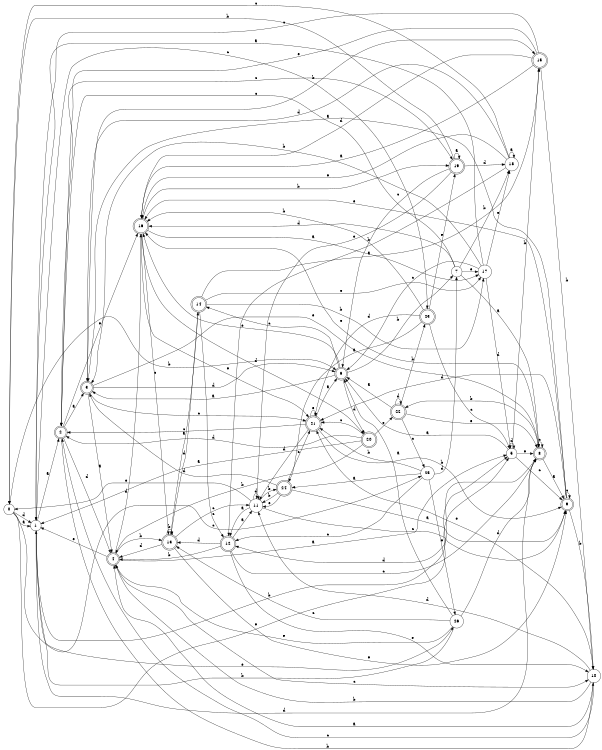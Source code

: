 digraph n22_8 {
__start0 [label="" shape="none"];

rankdir=LR;
size="8,5";

s0 [style="filled", color="black", fillcolor="white" shape="circle", label="0"];
s1 [style="filled", color="black", fillcolor="white" shape="circle", label="1"];
s2 [style="rounded,filled", color="black", fillcolor="white" shape="doublecircle", label="2"];
s3 [style="rounded,filled", color="black", fillcolor="white" shape="doublecircle", label="3"];
s4 [style="rounded,filled", color="black", fillcolor="white" shape="doublecircle", label="4"];
s5 [style="filled", color="black", fillcolor="white" shape="circle", label="5"];
s6 [style="rounded,filled", color="black", fillcolor="white" shape="doublecircle", label="6"];
s7 [style="filled", color="black", fillcolor="white" shape="circle", label="7"];
s8 [style="rounded,filled", color="black", fillcolor="white" shape="doublecircle", label="8"];
s9 [style="rounded,filled", color="black", fillcolor="white" shape="doublecircle", label="9"];
s10 [style="filled", color="black", fillcolor="white" shape="circle", label="10"];
s11 [style="filled", color="black", fillcolor="white" shape="circle", label="11"];
s12 [style="rounded,filled", color="black", fillcolor="white" shape="doublecircle", label="12"];
s13 [style="rounded,filled", color="black", fillcolor="white" shape="doublecircle", label="13"];
s14 [style="rounded,filled", color="black", fillcolor="white" shape="doublecircle", label="14"];
s15 [style="rounded,filled", color="black", fillcolor="white" shape="doublecircle", label="15"];
s16 [style="rounded,filled", color="black", fillcolor="white" shape="doublecircle", label="16"];
s17 [style="filled", color="black", fillcolor="white" shape="circle", label="17"];
s18 [style="filled", color="black", fillcolor="white" shape="circle", label="18"];
s19 [style="rounded,filled", color="black", fillcolor="white" shape="doublecircle", label="19"];
s20 [style="rounded,filled", color="black", fillcolor="white" shape="doublecircle", label="20"];
s21 [style="rounded,filled", color="black", fillcolor="white" shape="doublecircle", label="21"];
s22 [style="rounded,filled", color="black", fillcolor="white" shape="doublecircle", label="22"];
s23 [style="rounded,filled", color="black", fillcolor="white" shape="doublecircle", label="23"];
s24 [style="rounded,filled", color="black", fillcolor="white" shape="doublecircle", label="24"];
s25 [style="filled", color="black", fillcolor="white" shape="circle", label="25"];
s26 [style="filled", color="black", fillcolor="white" shape="circle", label="26"];
s0 -> s1 [label="a"];
s0 -> s6 [label="b"];
s0 -> s25 [label="c"];
s0 -> s1 [label="d"];
s0 -> s5 [label="e"];
s1 -> s2 [label="a"];
s1 -> s5 [label="b"];
s1 -> s23 [label="c"];
s1 -> s8 [label="d"];
s1 -> s26 [label="e"];
s2 -> s3 [label="a"];
s2 -> s10 [label="b"];
s2 -> s19 [label="c"];
s2 -> s4 [label="d"];
s2 -> s16 [label="e"];
s3 -> s4 [label="a"];
s3 -> s15 [label="b"];
s3 -> s21 [label="c"];
s3 -> s6 [label="d"];
s3 -> s8 [label="e"];
s4 -> s5 [label="a"];
s4 -> s13 [label="b"];
s4 -> s10 [label="c"];
s4 -> s16 [label="d"];
s4 -> s1 [label="e"];
s5 -> s6 [label="a"];
s5 -> s15 [label="b"];
s5 -> s9 [label="c"];
s5 -> s5 [label="d"];
s5 -> s8 [label="e"];
s6 -> s3 [label="a"];
s6 -> s7 [label="b"];
s6 -> s14 [label="c"];
s6 -> s20 [label="d"];
s6 -> s16 [label="e"];
s7 -> s8 [label="a"];
s7 -> s18 [label="b"];
s7 -> s2 [label="c"];
s7 -> s16 [label="d"];
s7 -> s17 [label="e"];
s8 -> s9 [label="a"];
s8 -> s22 [label="b"];
s8 -> s8 [label="c"];
s8 -> s12 [label="d"];
s8 -> s16 [label="e"];
s9 -> s3 [label="a"];
s9 -> s10 [label="b"];
s9 -> s9 [label="c"];
s9 -> s21 [label="d"];
s9 -> s16 [label="e"];
s10 -> s4 [label="a"];
s10 -> s4 [label="b"];
s10 -> s2 [label="c"];
s10 -> s11 [label="d"];
s10 -> s21 [label="e"];
s11 -> s12 [label="a"];
s11 -> s24 [label="b"];
s11 -> s9 [label="c"];
s11 -> s11 [label="d"];
s11 -> s0 [label="e"];
s12 -> s11 [label="a"];
s12 -> s4 [label="b"];
s12 -> s8 [label="c"];
s12 -> s13 [label="d"];
s12 -> s10 [label="e"];
s13 -> s14 [label="a"];
s13 -> s13 [label="b"];
s13 -> s11 [label="c"];
s13 -> s4 [label="d"];
s13 -> s9 [label="e"];
s14 -> s15 [label="a"];
s14 -> s17 [label="b"];
s14 -> s12 [label="c"];
s14 -> s13 [label="d"];
s14 -> s17 [label="e"];
s15 -> s16 [label="a"];
s15 -> s10 [label="b"];
s15 -> s1 [label="c"];
s15 -> s16 [label="d"];
s15 -> s2 [label="e"];
s16 -> s17 [label="a"];
s16 -> s19 [label="b"];
s16 -> s13 [label="c"];
s16 -> s20 [label="d"];
s16 -> s21 [label="e"];
s17 -> s1 [label="a"];
s17 -> s3 [label="b"];
s17 -> s6 [label="c"];
s17 -> s5 [label="d"];
s17 -> s18 [label="e"];
s18 -> s18 [label="a"];
s18 -> s12 [label="b"];
s18 -> s0 [label="c"];
s18 -> s3 [label="d"];
s18 -> s16 [label="e"];
s19 -> s19 [label="a"];
s19 -> s0 [label="b"];
s19 -> s6 [label="c"];
s19 -> s18 [label="d"];
s19 -> s11 [label="e"];
s20 -> s1 [label="a"];
s20 -> s4 [label="b"];
s20 -> s21 [label="c"];
s20 -> s2 [label="d"];
s20 -> s22 [label="e"];
s21 -> s6 [label="a"];
s21 -> s9 [label="b"];
s21 -> s2 [label="c"];
s21 -> s11 [label="d"];
s21 -> s21 [label="e"];
s22 -> s6 [label="a"];
s22 -> s23 [label="b"];
s22 -> s25 [label="c"];
s22 -> s22 [label="d"];
s22 -> s8 [label="e"];
s23 -> s24 [label="a"];
s23 -> s16 [label="b"];
s23 -> s5 [label="c"];
s23 -> s21 [label="d"];
s23 -> s19 [label="e"];
s24 -> s9 [label="a"];
s24 -> s11 [label="b"];
s24 -> s21 [label="c"];
s24 -> s3 [label="d"];
s24 -> s11 [label="e"];
s25 -> s24 [label="a"];
s25 -> s21 [label="b"];
s25 -> s12 [label="c"];
s25 -> s7 [label="d"];
s25 -> s26 [label="e"];
s26 -> s6 [label="a"];
s26 -> s1 [label="b"];
s26 -> s13 [label="c"];
s26 -> s8 [label="d"];
s26 -> s4 [label="e"];

}